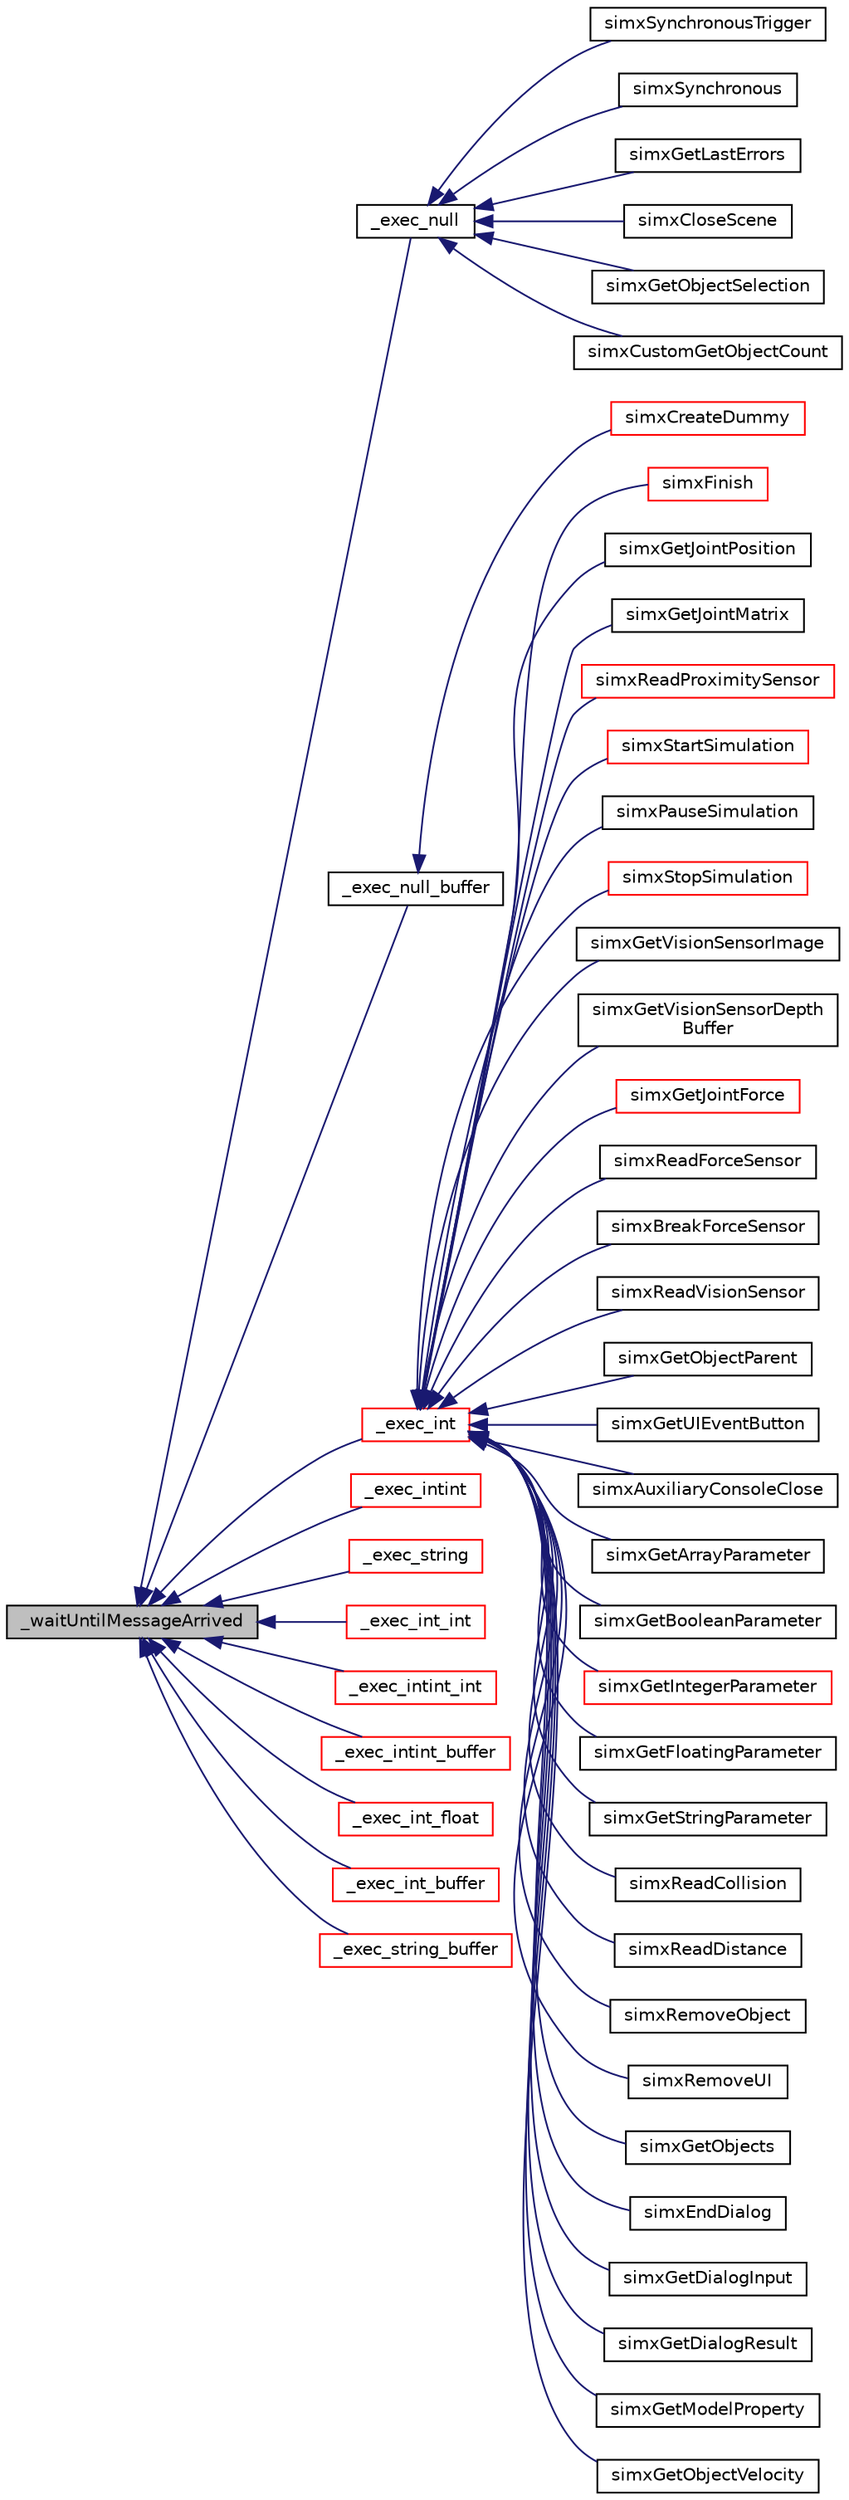 digraph "_waitUntilMessageArrived"
{
  edge [fontname="Helvetica",fontsize="10",labelfontname="Helvetica",labelfontsize="10"];
  node [fontname="Helvetica",fontsize="10",shape=record];
  rankdir="LR";
  Node1 [label="_waitUntilMessageArrived",height=0.2,width=0.4,color="black", fillcolor="grey75", style="filled" fontcolor="black"];
  Node1 -> Node2 [dir="back",color="midnightblue",fontsize="10",style="solid",fontname="Helvetica"];
  Node2 [label="_exec_null",height=0.2,width=0.4,color="black", fillcolor="white", style="filled",URL="$ext_api_8c.html#aa4d6e3e9f9ac23ef988b261edd0f1e7f"];
  Node2 -> Node3 [dir="back",color="midnightblue",fontsize="10",style="solid",fontname="Helvetica"];
  Node3 [label="simxSynchronousTrigger",height=0.2,width=0.4,color="black", fillcolor="white", style="filled",URL="$ext_api_8h.html#af09861c15a7b5017d37807def9529f12"];
  Node2 -> Node4 [dir="back",color="midnightblue",fontsize="10",style="solid",fontname="Helvetica"];
  Node4 [label="simxSynchronous",height=0.2,width=0.4,color="black", fillcolor="white", style="filled",URL="$ext_api_8h.html#a0a80c37ef777948657a62b728d9431df"];
  Node2 -> Node5 [dir="back",color="midnightblue",fontsize="10",style="solid",fontname="Helvetica"];
  Node5 [label="simxGetLastErrors",height=0.2,width=0.4,color="black", fillcolor="white", style="filled",URL="$ext_api_8h.html#a265b9b6d5f02dc1ef8d3f456de6ba14f"];
  Node2 -> Node6 [dir="back",color="midnightblue",fontsize="10",style="solid",fontname="Helvetica"];
  Node6 [label="simxCloseScene",height=0.2,width=0.4,color="black", fillcolor="white", style="filled",URL="$ext_api_8h.html#a5be48e4f55358dc8d590b4a5dbc5d40a"];
  Node2 -> Node7 [dir="back",color="midnightblue",fontsize="10",style="solid",fontname="Helvetica"];
  Node7 [label="simxGetObjectSelection",height=0.2,width=0.4,color="black", fillcolor="white", style="filled",URL="$ext_api_8h.html#a54a1782a88e76582bea326066d52ee36"];
  Node2 -> Node8 [dir="back",color="midnightblue",fontsize="10",style="solid",fontname="Helvetica"];
  Node8 [label="simxCustomGetObjectCount",height=0.2,width=0.4,color="black", fillcolor="white", style="filled",URL="$ext_api_custom_8h.html#a6b8e3e5248f60b265adfbaf84df5e314"];
  Node1 -> Node9 [dir="back",color="midnightblue",fontsize="10",style="solid",fontname="Helvetica"];
  Node9 [label="_exec_null_buffer",height=0.2,width=0.4,color="black", fillcolor="white", style="filled",URL="$ext_api_8c.html#a6e5bbe1e829dc2e96f74de0273e580fd"];
  Node9 -> Node10 [dir="back",color="midnightblue",fontsize="10",style="solid",fontname="Helvetica"];
  Node10 [label="simxCreateDummy",height=0.2,width=0.4,color="red", fillcolor="white", style="filled",URL="$ext_api_8h.html#a82649f82fdb3aeab83e5de1be27975a2"];
  Node1 -> Node11 [dir="back",color="midnightblue",fontsize="10",style="solid",fontname="Helvetica"];
  Node11 [label="_exec_int",height=0.2,width=0.4,color="red", fillcolor="white", style="filled",URL="$ext_api_8c.html#a3f9fac4b9f89024076034ffa70db1116"];
  Node11 -> Node12 [dir="back",color="midnightblue",fontsize="10",style="solid",fontname="Helvetica"];
  Node12 [label="simxFinish",height=0.2,width=0.4,color="red", fillcolor="white", style="filled",URL="$ext_api_8h.html#a1ef5e6857ae562f0e910d471ea683202"];
  Node11 -> Node13 [dir="back",color="midnightblue",fontsize="10",style="solid",fontname="Helvetica"];
  Node13 [label="simxGetJointPosition",height=0.2,width=0.4,color="black", fillcolor="white", style="filled",URL="$ext_api_8h.html#a3f77419c65e658adf82752d4f51532df"];
  Node11 -> Node14 [dir="back",color="midnightblue",fontsize="10",style="solid",fontname="Helvetica"];
  Node14 [label="simxGetJointMatrix",height=0.2,width=0.4,color="black", fillcolor="white", style="filled",URL="$ext_api_8h.html#a551f5c252fd6bece0b31a961346c5e86"];
  Node11 -> Node15 [dir="back",color="midnightblue",fontsize="10",style="solid",fontname="Helvetica"];
  Node15 [label="simxReadProximitySensor",height=0.2,width=0.4,color="red", fillcolor="white", style="filled",URL="$ext_api_8h.html#a9b28fe7f6137f494fe70c99b9a921293"];
  Node11 -> Node16 [dir="back",color="midnightblue",fontsize="10",style="solid",fontname="Helvetica"];
  Node16 [label="simxStartSimulation",height=0.2,width=0.4,color="red", fillcolor="white", style="filled",URL="$ext_api_8h.html#a0a5aaad500ed97992f72d6b6b18b90ed"];
  Node11 -> Node17 [dir="back",color="midnightblue",fontsize="10",style="solid",fontname="Helvetica"];
  Node17 [label="simxPauseSimulation",height=0.2,width=0.4,color="black", fillcolor="white", style="filled",URL="$ext_api_8h.html#aa26c076bd8b7220e5986f40567b0a243"];
  Node11 -> Node18 [dir="back",color="midnightblue",fontsize="10",style="solid",fontname="Helvetica"];
  Node18 [label="simxStopSimulation",height=0.2,width=0.4,color="red", fillcolor="white", style="filled",URL="$ext_api_8h.html#aba781c23bfffe69b4e130e9be69239b8"];
  Node11 -> Node19 [dir="back",color="midnightblue",fontsize="10",style="solid",fontname="Helvetica"];
  Node19 [label="simxGetVisionSensorImage",height=0.2,width=0.4,color="black", fillcolor="white", style="filled",URL="$ext_api_8h.html#a33cfd89cf377ea515f697732b535e143"];
  Node11 -> Node20 [dir="back",color="midnightblue",fontsize="10",style="solid",fontname="Helvetica"];
  Node20 [label="simxGetVisionSensorDepth\lBuffer",height=0.2,width=0.4,color="black", fillcolor="white", style="filled",URL="$ext_api_8h.html#a7c25ae520b92031fa3fbcc20092f7685"];
  Node11 -> Node21 [dir="back",color="midnightblue",fontsize="10",style="solid",fontname="Helvetica"];
  Node21 [label="simxGetJointForce",height=0.2,width=0.4,color="red", fillcolor="white", style="filled",URL="$ext_api_8h.html#a3bbd74b44a592d70fc94822e74017f4c"];
  Node11 -> Node22 [dir="back",color="midnightblue",fontsize="10",style="solid",fontname="Helvetica"];
  Node22 [label="simxReadForceSensor",height=0.2,width=0.4,color="black", fillcolor="white", style="filled",URL="$ext_api_8h.html#ace3ba1e1784863e91b612eedc8f68c6a"];
  Node11 -> Node23 [dir="back",color="midnightblue",fontsize="10",style="solid",fontname="Helvetica"];
  Node23 [label="simxBreakForceSensor",height=0.2,width=0.4,color="black", fillcolor="white", style="filled",URL="$ext_api_8h.html#ac0b1a57075a8031b5b460ba8e50affff"];
  Node11 -> Node24 [dir="back",color="midnightblue",fontsize="10",style="solid",fontname="Helvetica"];
  Node24 [label="simxReadVisionSensor",height=0.2,width=0.4,color="black", fillcolor="white", style="filled",URL="$ext_api_8h.html#a89f81d7d0d27a9c502458e4b310b414b"];
  Node11 -> Node25 [dir="back",color="midnightblue",fontsize="10",style="solid",fontname="Helvetica"];
  Node25 [label="simxGetObjectParent",height=0.2,width=0.4,color="black", fillcolor="white", style="filled",URL="$ext_api_8h.html#abd1a9c53eced33331711762ff304fd58"];
  Node11 -> Node26 [dir="back",color="midnightblue",fontsize="10",style="solid",fontname="Helvetica"];
  Node26 [label="simxGetUIEventButton",height=0.2,width=0.4,color="black", fillcolor="white", style="filled",URL="$ext_api_8h.html#ad77400e7086119a6c2fa82227dd4d73a"];
  Node11 -> Node27 [dir="back",color="midnightblue",fontsize="10",style="solid",fontname="Helvetica"];
  Node27 [label="simxAuxiliaryConsoleClose",height=0.2,width=0.4,color="black", fillcolor="white", style="filled",URL="$ext_api_8h.html#aeecb5e8eecc5515d62c58ede99949db1"];
  Node11 -> Node28 [dir="back",color="midnightblue",fontsize="10",style="solid",fontname="Helvetica"];
  Node28 [label="simxGetArrayParameter",height=0.2,width=0.4,color="black", fillcolor="white", style="filled",URL="$ext_api_8h.html#a25383da895441191ebb6395799d0c940"];
  Node11 -> Node29 [dir="back",color="midnightblue",fontsize="10",style="solid",fontname="Helvetica"];
  Node29 [label="simxGetBooleanParameter",height=0.2,width=0.4,color="black", fillcolor="white", style="filled",URL="$ext_api_8h.html#aa0bca449fec3a0a926c03483ee515009"];
  Node11 -> Node30 [dir="back",color="midnightblue",fontsize="10",style="solid",fontname="Helvetica"];
  Node30 [label="simxGetIntegerParameter",height=0.2,width=0.4,color="red", fillcolor="white", style="filled",URL="$ext_api_8h.html#ad09000e94182744bce4c408dc00b2775"];
  Node11 -> Node31 [dir="back",color="midnightblue",fontsize="10",style="solid",fontname="Helvetica"];
  Node31 [label="simxGetFloatingParameter",height=0.2,width=0.4,color="black", fillcolor="white", style="filled",URL="$ext_api_8h.html#a2b0c867e34e487f208d24d8b034e29e9"];
  Node11 -> Node32 [dir="back",color="midnightblue",fontsize="10",style="solid",fontname="Helvetica"];
  Node32 [label="simxGetStringParameter",height=0.2,width=0.4,color="black", fillcolor="white", style="filled",URL="$ext_api_8h.html#a675f71f1e8a8216aa9eb62459cd79eea"];
  Node11 -> Node33 [dir="back",color="midnightblue",fontsize="10",style="solid",fontname="Helvetica"];
  Node33 [label="simxReadCollision",height=0.2,width=0.4,color="black", fillcolor="white", style="filled",URL="$ext_api_8h.html#a7a043b50b10c706144f5feca70ee0ff3"];
  Node11 -> Node34 [dir="back",color="midnightblue",fontsize="10",style="solid",fontname="Helvetica"];
  Node34 [label="simxReadDistance",height=0.2,width=0.4,color="black", fillcolor="white", style="filled",URL="$ext_api_8h.html#ab90ecb33d809b9cc76fa3d705ed27ef4"];
  Node11 -> Node35 [dir="back",color="midnightblue",fontsize="10",style="solid",fontname="Helvetica"];
  Node35 [label="simxRemoveObject",height=0.2,width=0.4,color="black", fillcolor="white", style="filled",URL="$ext_api_8h.html#a1d80e223044e1e3f5439c168cf02d744"];
  Node11 -> Node36 [dir="back",color="midnightblue",fontsize="10",style="solid",fontname="Helvetica"];
  Node36 [label="simxRemoveUI",height=0.2,width=0.4,color="black", fillcolor="white", style="filled",URL="$ext_api_8h.html#a1d223af40c6754cb5d0b6dd272edc4a5"];
  Node11 -> Node37 [dir="back",color="midnightblue",fontsize="10",style="solid",fontname="Helvetica"];
  Node37 [label="simxGetObjects",height=0.2,width=0.4,color="black", fillcolor="white", style="filled",URL="$ext_api_8h.html#af16a2c26c4b5efc3dbab4d48304a3731"];
  Node11 -> Node38 [dir="back",color="midnightblue",fontsize="10",style="solid",fontname="Helvetica"];
  Node38 [label="simxEndDialog",height=0.2,width=0.4,color="black", fillcolor="white", style="filled",URL="$ext_api_8h.html#acbfb40d4da2c95f611a6efd3bf30c167"];
  Node11 -> Node39 [dir="back",color="midnightblue",fontsize="10",style="solid",fontname="Helvetica"];
  Node39 [label="simxGetDialogInput",height=0.2,width=0.4,color="black", fillcolor="white", style="filled",URL="$ext_api_8h.html#a3ff9ba67be6ae25b7d0b87f60832b736"];
  Node11 -> Node40 [dir="back",color="midnightblue",fontsize="10",style="solid",fontname="Helvetica"];
  Node40 [label="simxGetDialogResult",height=0.2,width=0.4,color="black", fillcolor="white", style="filled",URL="$ext_api_8h.html#a8122b1484ab783c453079ff2c118a510"];
  Node11 -> Node41 [dir="back",color="midnightblue",fontsize="10",style="solid",fontname="Helvetica"];
  Node41 [label="simxGetModelProperty",height=0.2,width=0.4,color="black", fillcolor="white", style="filled",URL="$ext_api_8h.html#af2c70dd81635aebb4abe524f934eb986"];
  Node11 -> Node42 [dir="back",color="midnightblue",fontsize="10",style="solid",fontname="Helvetica"];
  Node42 [label="simxGetObjectVelocity",height=0.2,width=0.4,color="black", fillcolor="white", style="filled",URL="$ext_api_8h.html#a0a3bf42bac51f9d1a3f53bc93607c0fc"];
  Node1 -> Node43 [dir="back",color="midnightblue",fontsize="10",style="solid",fontname="Helvetica"];
  Node43 [label="_exec_intint",height=0.2,width=0.4,color="red", fillcolor="white", style="filled",URL="$ext_api_8c.html#a08086a57ef343cf270d0ce254755f9b1"];
  Node1 -> Node44 [dir="back",color="midnightblue",fontsize="10",style="solid",fontname="Helvetica"];
  Node44 [label="_exec_string",height=0.2,width=0.4,color="red", fillcolor="white", style="filled",URL="$ext_api_8c.html#a8ed61bf56ec0a97663d58839033c3b8d"];
  Node1 -> Node45 [dir="back",color="midnightblue",fontsize="10",style="solid",fontname="Helvetica"];
  Node45 [label="_exec_int_int",height=0.2,width=0.4,color="red", fillcolor="white", style="filled",URL="$ext_api_8c.html#ac38cf11e1170dd061d6755bd73012edf"];
  Node1 -> Node46 [dir="back",color="midnightblue",fontsize="10",style="solid",fontname="Helvetica"];
  Node46 [label="_exec_intint_int",height=0.2,width=0.4,color="red", fillcolor="white", style="filled",URL="$ext_api_8c.html#a6c24b4d2c4ef060907e00d52fb7eba93"];
  Node1 -> Node47 [dir="back",color="midnightblue",fontsize="10",style="solid",fontname="Helvetica"];
  Node47 [label="_exec_intint_buffer",height=0.2,width=0.4,color="red", fillcolor="white", style="filled",URL="$ext_api_8c.html#a913a1086f779eb53fe8c012cc6aad3df"];
  Node1 -> Node48 [dir="back",color="midnightblue",fontsize="10",style="solid",fontname="Helvetica"];
  Node48 [label="_exec_int_float",height=0.2,width=0.4,color="red", fillcolor="white", style="filled",URL="$ext_api_8c.html#a4d1f15efbb05ebc04a8431b0f47dfe97"];
  Node1 -> Node49 [dir="back",color="midnightblue",fontsize="10",style="solid",fontname="Helvetica"];
  Node49 [label="_exec_int_buffer",height=0.2,width=0.4,color="red", fillcolor="white", style="filled",URL="$ext_api_8c.html#aa45d3ce06ddc5671219e14edde3e8c1a"];
  Node1 -> Node50 [dir="back",color="midnightblue",fontsize="10",style="solid",fontname="Helvetica"];
  Node50 [label="_exec_string_buffer",height=0.2,width=0.4,color="red", fillcolor="white", style="filled",URL="$ext_api_8c.html#adb74c31832d3e7bb70c0df25a2f724f5"];
}
